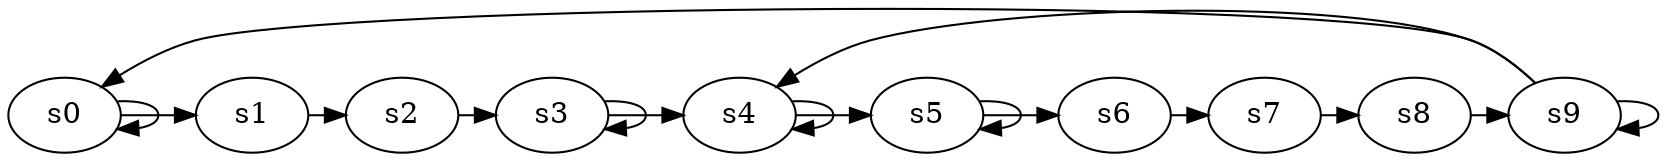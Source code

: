 digraph game_0450_cycle_10 {
    s0 [name="s0", player=0];
    s1 [name="s1", player=1];
    s2 [name="s2", player=0];
    s3 [name="s3", player=0, target=1];
    s4 [name="s4", player=0];
    s5 [name="s5", player=0];
    s6 [name="s6", player=1, target=1];
    s7 [name="s7", player=1];
    s8 [name="s8", player=1];
    s9 [name="s9", player=0];

    s0 -> s1 [constraint="time == 0 || time == 2 || time == 12 || time == 17 || time == 19 || time == 21"];
    s1 -> s2 [constraint="time == 1 || time == 4"];
    s2 -> s3 [constraint="time % 4 == 0 && !(time % 4 == 0)"];
    s3 -> s4 [constraint="time % 7 == 0"];
    s4 -> s5 [constraint="time % 4 == 3"];
    s5 -> s6 [constraint="time == 3 || time == 6 || time == 9 || time == 13 || time == 21 || time == 22"];
    s6 -> s7 [constraint="time == 2 || time == 23"];
    s7 -> s8 [constraint="time % 6 == 1"];
    s8 -> s9 [constraint="time % 2 == 0"];
    s9 -> s0 [constraint="!(time % 4 == 0)"];
    s0 -> s0 [constraint="time % 2 == 0"];
    s3 -> s3 [constraint="time % 2 == 0"];
    s4 -> s4 [constraint="time % 4 == 0"];
    s5 -> s5 [constraint="time % 4 == 0"];
    s9 -> s9 [constraint="time % 3 == 0"];
    s9 -> s4 [constraint="time == 0"];
}
